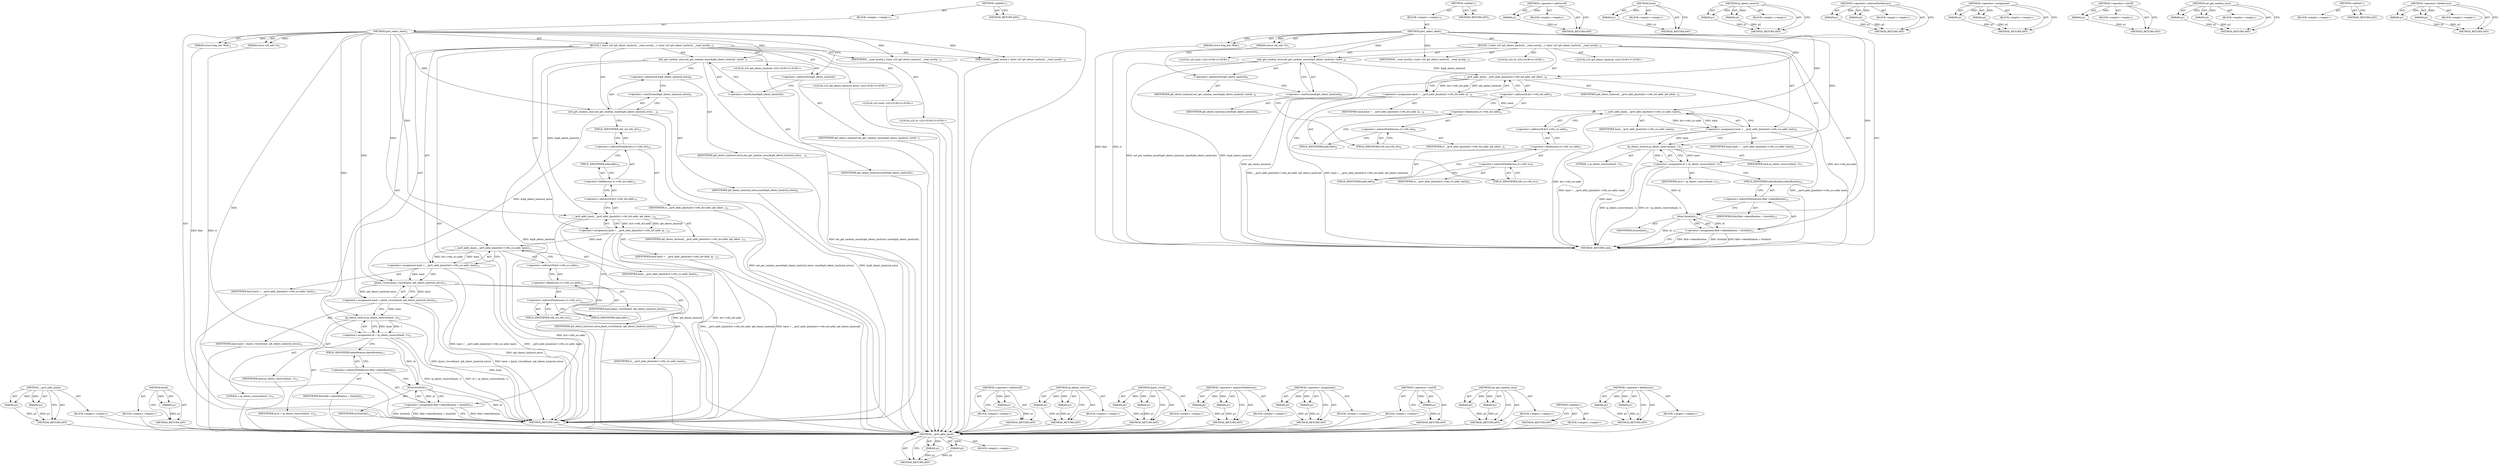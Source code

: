 digraph "&lt;operator&gt;.fieldAccess" {
vulnerable_93 [label=<(METHOD,__ipv6_addr_jhash)>];
vulnerable_94 [label=<(PARAM,p1)>];
vulnerable_95 [label=<(PARAM,p2)>];
vulnerable_96 [label=<(BLOCK,&lt;empty&gt;,&lt;empty&gt;)>];
vulnerable_97 [label=<(METHOD_RETURN,ANY)>];
vulnerable_6 [label=<(METHOD,&lt;global&gt;)<SUB>1</SUB>>];
vulnerable_7 [label=<(BLOCK,&lt;empty&gt;,&lt;empty&gt;)<SUB>1</SUB>>];
vulnerable_8 [label=<(METHOD,ipv6_select_ident)<SUB>1</SUB>>];
vulnerable_9 [label=<(PARAM,struct frag_hdr *fhdr)<SUB>1</SUB>>];
vulnerable_10 [label=<(PARAM,struct rt6_info *rt)<SUB>1</SUB>>];
vulnerable_11 [label=<(BLOCK,{
 	static u32 ip6_idents_hashrnd __read_mostly...,{
 	static u32 ip6_idents_hashrnd __read_mostly...)<SUB>2</SUB>>];
vulnerable_12 [label="<(LOCAL,u32 ip6_idents_hashrnd: u32)<SUB>3</SUB>>"];
vulnerable_13 [label=<(IDENTIFIER,__read_mostly,{
 	static u32 ip6_idents_hashrnd __read_mostly...)<SUB>3</SUB>>];
vulnerable_14 [label="<(LOCAL,u32 hash: u32)<SUB>4</SUB>>"];
vulnerable_15 [label="<(LOCAL,u32 id: u32)<SUB>4</SUB>>"];
vulnerable_16 [label=<(net_get_random_once,net_get_random_once(&amp;ip6_idents_hashrnd, sizeof...)<SUB>6</SUB>>];
vulnerable_17 [label=<(&lt;operator&gt;.addressOf,&amp;ip6_idents_hashrnd)<SUB>6</SUB>>];
vulnerable_18 [label=<(IDENTIFIER,ip6_idents_hashrnd,net_get_random_once(&amp;ip6_idents_hashrnd, sizeof...)<SUB>6</SUB>>];
vulnerable_19 [label=<(&lt;operator&gt;.sizeOf,sizeof(ip6_idents_hashrnd))<SUB>6</SUB>>];
vulnerable_20 [label=<(IDENTIFIER,ip6_idents_hashrnd,sizeof(ip6_idents_hashrnd))<SUB>6</SUB>>];
vulnerable_21 [label=<(&lt;operator&gt;.assignment,hash = __ipv6_addr_jhash(&amp;rt-&gt;rt6i_dst.addr, ip...)<SUB>8</SUB>>];
vulnerable_22 [label=<(IDENTIFIER,hash,hash = __ipv6_addr_jhash(&amp;rt-&gt;rt6i_dst.addr, ip...)<SUB>8</SUB>>];
vulnerable_23 [label=<(__ipv6_addr_jhash,__ipv6_addr_jhash(&amp;rt-&gt;rt6i_dst.addr, ip6_ident...)<SUB>8</SUB>>];
vulnerable_24 [label=<(&lt;operator&gt;.addressOf,&amp;rt-&gt;rt6i_dst.addr)<SUB>8</SUB>>];
vulnerable_25 [label=<(&lt;operator&gt;.fieldAccess,rt-&gt;rt6i_dst.addr)<SUB>8</SUB>>];
vulnerable_26 [label=<(&lt;operator&gt;.indirectFieldAccess,rt-&gt;rt6i_dst)<SUB>8</SUB>>];
vulnerable_27 [label=<(IDENTIFIER,rt,__ipv6_addr_jhash(&amp;rt-&gt;rt6i_dst.addr, ip6_ident...)<SUB>8</SUB>>];
vulnerable_28 [label=<(FIELD_IDENTIFIER,rt6i_dst,rt6i_dst)<SUB>8</SUB>>];
vulnerable_29 [label=<(FIELD_IDENTIFIER,addr,addr)<SUB>8</SUB>>];
vulnerable_30 [label=<(IDENTIFIER,ip6_idents_hashrnd,__ipv6_addr_jhash(&amp;rt-&gt;rt6i_dst.addr, ip6_ident...)<SUB>8</SUB>>];
vulnerable_31 [label=<(&lt;operator&gt;.assignment,hash = __ipv6_addr_jhash(&amp;rt-&gt;rt6i_src.addr, hash))<SUB>9</SUB>>];
vulnerable_32 [label=<(IDENTIFIER,hash,hash = __ipv6_addr_jhash(&amp;rt-&gt;rt6i_src.addr, hash))<SUB>9</SUB>>];
vulnerable_33 [label=<(__ipv6_addr_jhash,__ipv6_addr_jhash(&amp;rt-&gt;rt6i_src.addr, hash))<SUB>9</SUB>>];
vulnerable_34 [label=<(&lt;operator&gt;.addressOf,&amp;rt-&gt;rt6i_src.addr)<SUB>9</SUB>>];
vulnerable_35 [label=<(&lt;operator&gt;.fieldAccess,rt-&gt;rt6i_src.addr)<SUB>9</SUB>>];
vulnerable_36 [label=<(&lt;operator&gt;.indirectFieldAccess,rt-&gt;rt6i_src)<SUB>9</SUB>>];
vulnerable_37 [label=<(IDENTIFIER,rt,__ipv6_addr_jhash(&amp;rt-&gt;rt6i_src.addr, hash))<SUB>9</SUB>>];
vulnerable_38 [label=<(FIELD_IDENTIFIER,rt6i_src,rt6i_src)<SUB>9</SUB>>];
vulnerable_39 [label=<(FIELD_IDENTIFIER,addr,addr)<SUB>9</SUB>>];
vulnerable_40 [label=<(IDENTIFIER,hash,__ipv6_addr_jhash(&amp;rt-&gt;rt6i_src.addr, hash))<SUB>9</SUB>>];
vulnerable_41 [label=<(&lt;operator&gt;.assignment,id = ip_idents_reserve(hash, 1))<SUB>11</SUB>>];
vulnerable_42 [label=<(IDENTIFIER,id,id = ip_idents_reserve(hash, 1))<SUB>11</SUB>>];
vulnerable_43 [label=<(ip_idents_reserve,ip_idents_reserve(hash, 1))<SUB>11</SUB>>];
vulnerable_44 [label=<(IDENTIFIER,hash,ip_idents_reserve(hash, 1))<SUB>11</SUB>>];
vulnerable_45 [label=<(LITERAL,1,ip_idents_reserve(hash, 1))<SUB>11</SUB>>];
vulnerable_46 [label=<(&lt;operator&gt;.assignment,fhdr-&gt;identification = htonl(id))<SUB>12</SUB>>];
vulnerable_47 [label=<(&lt;operator&gt;.indirectFieldAccess,fhdr-&gt;identification)<SUB>12</SUB>>];
vulnerable_48 [label=<(IDENTIFIER,fhdr,fhdr-&gt;identification = htonl(id))<SUB>12</SUB>>];
vulnerable_49 [label=<(FIELD_IDENTIFIER,identification,identification)<SUB>12</SUB>>];
vulnerable_50 [label=<(htonl,htonl(id))<SUB>12</SUB>>];
vulnerable_51 [label=<(IDENTIFIER,id,htonl(id))<SUB>12</SUB>>];
vulnerable_52 [label=<(METHOD_RETURN,void)<SUB>1</SUB>>];
vulnerable_54 [label=<(METHOD_RETURN,ANY)<SUB>1</SUB>>];
vulnerable_80 [label=<(METHOD,&lt;operator&gt;.addressOf)>];
vulnerable_81 [label=<(PARAM,p1)>];
vulnerable_82 [label=<(BLOCK,&lt;empty&gt;,&lt;empty&gt;)>];
vulnerable_83 [label=<(METHOD_RETURN,ANY)>];
vulnerable_113 [label=<(METHOD,htonl)>];
vulnerable_114 [label=<(PARAM,p1)>];
vulnerable_115 [label=<(BLOCK,&lt;empty&gt;,&lt;empty&gt;)>];
vulnerable_116 [label=<(METHOD_RETURN,ANY)>];
vulnerable_108 [label=<(METHOD,ip_idents_reserve)>];
vulnerable_109 [label=<(PARAM,p1)>];
vulnerable_110 [label=<(PARAM,p2)>];
vulnerable_111 [label=<(BLOCK,&lt;empty&gt;,&lt;empty&gt;)>];
vulnerable_112 [label=<(METHOD_RETURN,ANY)>];
vulnerable_103 [label=<(METHOD,&lt;operator&gt;.indirectFieldAccess)>];
vulnerable_104 [label=<(PARAM,p1)>];
vulnerable_105 [label=<(PARAM,p2)>];
vulnerable_106 [label=<(BLOCK,&lt;empty&gt;,&lt;empty&gt;)>];
vulnerable_107 [label=<(METHOD_RETURN,ANY)>];
vulnerable_88 [label=<(METHOD,&lt;operator&gt;.assignment)>];
vulnerable_89 [label=<(PARAM,p1)>];
vulnerable_90 [label=<(PARAM,p2)>];
vulnerable_91 [label=<(BLOCK,&lt;empty&gt;,&lt;empty&gt;)>];
vulnerable_92 [label=<(METHOD_RETURN,ANY)>];
vulnerable_84 [label=<(METHOD,&lt;operator&gt;.sizeOf)>];
vulnerable_85 [label=<(PARAM,p1)>];
vulnerable_86 [label=<(BLOCK,&lt;empty&gt;,&lt;empty&gt;)>];
vulnerable_87 [label=<(METHOD_RETURN,ANY)>];
vulnerable_75 [label=<(METHOD,net_get_random_once)>];
vulnerable_76 [label=<(PARAM,p1)>];
vulnerable_77 [label=<(PARAM,p2)>];
vulnerable_78 [label=<(BLOCK,&lt;empty&gt;,&lt;empty&gt;)>];
vulnerable_79 [label=<(METHOD_RETURN,ANY)>];
vulnerable_69 [label=<(METHOD,&lt;global&gt;)<SUB>1</SUB>>];
vulnerable_70 [label=<(BLOCK,&lt;empty&gt;,&lt;empty&gt;)>];
vulnerable_71 [label=<(METHOD_RETURN,ANY)>];
vulnerable_98 [label=<(METHOD,&lt;operator&gt;.fieldAccess)>];
vulnerable_99 [label=<(PARAM,p1)>];
vulnerable_100 [label=<(PARAM,p2)>];
vulnerable_101 [label=<(BLOCK,&lt;empty&gt;,&lt;empty&gt;)>];
vulnerable_102 [label=<(METHOD_RETURN,ANY)>];
fixed_105 [label=<(METHOD,__ipv6_addr_jhash)>];
fixed_106 [label=<(PARAM,p1)>];
fixed_107 [label=<(PARAM,p2)>];
fixed_108 [label=<(BLOCK,&lt;empty&gt;,&lt;empty&gt;)>];
fixed_109 [label=<(METHOD_RETURN,ANY)>];
fixed_130 [label=<(METHOD,htonl)>];
fixed_131 [label=<(PARAM,p1)>];
fixed_132 [label=<(BLOCK,&lt;empty&gt;,&lt;empty&gt;)>];
fixed_133 [label=<(METHOD_RETURN,ANY)>];
fixed_6 [label=<(METHOD,&lt;global&gt;)<SUB>1</SUB>>];
fixed_7 [label=<(BLOCK,&lt;empty&gt;,&lt;empty&gt;)<SUB>1</SUB>>];
fixed_8 [label=<(METHOD,ipv6_select_ident)<SUB>1</SUB>>];
fixed_9 [label=<(PARAM,struct frag_hdr *fhdr)<SUB>1</SUB>>];
fixed_10 [label=<(PARAM,struct rt6_info *rt)<SUB>1</SUB>>];
fixed_11 [label=<(BLOCK,{
 	static u32 ip6_idents_hashrnd __read_mostly...,{
 	static u32 ip6_idents_hashrnd __read_mostly...)<SUB>2</SUB>>];
fixed_12 [label="<(LOCAL,u32 ip6_idents_hashrnd: u32)<SUB>3</SUB>>"];
fixed_13 [label=<(IDENTIFIER,__read_mostly,{
 	static u32 ip6_idents_hashrnd __read_mostly...)<SUB>3</SUB>>];
fixed_14 [label="<(LOCAL,u32 ip6_idents_hashrnd_extra: u32)<SUB>4</SUB>>"];
fixed_15 [label=<(IDENTIFIER,__read_mostly,{
 	static u32 ip6_idents_hashrnd __read_mostly...)<SUB>4</SUB>>];
fixed_16 [label="<(LOCAL,u32 hash: u32)<SUB>5</SUB>>"];
fixed_17 [label="<(LOCAL,u32 id: u32)<SUB>5</SUB>>"];
fixed_18 [label=<(net_get_random_once,net_get_random_once(&amp;ip6_idents_hashrnd, sizeof...)<SUB>7</SUB>>];
fixed_19 [label=<(&lt;operator&gt;.addressOf,&amp;ip6_idents_hashrnd)<SUB>7</SUB>>];
fixed_20 [label=<(IDENTIFIER,ip6_idents_hashrnd,net_get_random_once(&amp;ip6_idents_hashrnd, sizeof...)<SUB>7</SUB>>];
fixed_21 [label=<(&lt;operator&gt;.sizeOf,sizeof(ip6_idents_hashrnd))<SUB>7</SUB>>];
fixed_22 [label=<(IDENTIFIER,ip6_idents_hashrnd,sizeof(ip6_idents_hashrnd))<SUB>7</SUB>>];
fixed_23 [label=<(net_get_random_once,net_get_random_once(&amp;ip6_idents_hashrnd_extra, ...)<SUB>8</SUB>>];
fixed_24 [label=<(&lt;operator&gt;.addressOf,&amp;ip6_idents_hashrnd_extra)<SUB>8</SUB>>];
fixed_25 [label=<(IDENTIFIER,ip6_idents_hashrnd_extra,net_get_random_once(&amp;ip6_idents_hashrnd_extra, ...)<SUB>8</SUB>>];
fixed_26 [label=<(&lt;operator&gt;.sizeOf,sizeof(ip6_idents_hashrnd_extra))<SUB>8</SUB>>];
fixed_27 [label=<(IDENTIFIER,ip6_idents_hashrnd_extra,sizeof(ip6_idents_hashrnd_extra))<SUB>8</SUB>>];
fixed_28 [label=<(&lt;operator&gt;.assignment,hash = __ipv6_addr_jhash(&amp;rt-&gt;rt6i_dst.addr, ip...)<SUB>10</SUB>>];
fixed_29 [label=<(IDENTIFIER,hash,hash = __ipv6_addr_jhash(&amp;rt-&gt;rt6i_dst.addr, ip...)<SUB>10</SUB>>];
fixed_30 [label=<(__ipv6_addr_jhash,__ipv6_addr_jhash(&amp;rt-&gt;rt6i_dst.addr, ip6_ident...)<SUB>10</SUB>>];
fixed_31 [label=<(&lt;operator&gt;.addressOf,&amp;rt-&gt;rt6i_dst.addr)<SUB>10</SUB>>];
fixed_32 [label=<(&lt;operator&gt;.fieldAccess,rt-&gt;rt6i_dst.addr)<SUB>10</SUB>>];
fixed_33 [label=<(&lt;operator&gt;.indirectFieldAccess,rt-&gt;rt6i_dst)<SUB>10</SUB>>];
fixed_34 [label=<(IDENTIFIER,rt,__ipv6_addr_jhash(&amp;rt-&gt;rt6i_dst.addr, ip6_ident...)<SUB>10</SUB>>];
fixed_35 [label=<(FIELD_IDENTIFIER,rt6i_dst,rt6i_dst)<SUB>10</SUB>>];
fixed_36 [label=<(FIELD_IDENTIFIER,addr,addr)<SUB>10</SUB>>];
fixed_37 [label=<(IDENTIFIER,ip6_idents_hashrnd,__ipv6_addr_jhash(&amp;rt-&gt;rt6i_dst.addr, ip6_ident...)<SUB>10</SUB>>];
fixed_38 [label=<(&lt;operator&gt;.assignment,hash = __ipv6_addr_jhash(&amp;rt-&gt;rt6i_src.addr, hash))<SUB>11</SUB>>];
fixed_39 [label=<(IDENTIFIER,hash,hash = __ipv6_addr_jhash(&amp;rt-&gt;rt6i_src.addr, hash))<SUB>11</SUB>>];
fixed_40 [label=<(__ipv6_addr_jhash,__ipv6_addr_jhash(&amp;rt-&gt;rt6i_src.addr, hash))<SUB>11</SUB>>];
fixed_41 [label=<(&lt;operator&gt;.addressOf,&amp;rt-&gt;rt6i_src.addr)<SUB>11</SUB>>];
fixed_42 [label=<(&lt;operator&gt;.fieldAccess,rt-&gt;rt6i_src.addr)<SUB>11</SUB>>];
fixed_43 [label=<(&lt;operator&gt;.indirectFieldAccess,rt-&gt;rt6i_src)<SUB>11</SUB>>];
fixed_44 [label=<(IDENTIFIER,rt,__ipv6_addr_jhash(&amp;rt-&gt;rt6i_src.addr, hash))<SUB>11</SUB>>];
fixed_45 [label=<(FIELD_IDENTIFIER,rt6i_src,rt6i_src)<SUB>11</SUB>>];
fixed_46 [label=<(FIELD_IDENTIFIER,addr,addr)<SUB>11</SUB>>];
fixed_47 [label=<(IDENTIFIER,hash,__ipv6_addr_jhash(&amp;rt-&gt;rt6i_src.addr, hash))<SUB>11</SUB>>];
fixed_48 [label=<(&lt;operator&gt;.assignment,hash = jhash_1word(hash, ip6_idents_hashrnd_extra))<SUB>12</SUB>>];
fixed_49 [label=<(IDENTIFIER,hash,hash = jhash_1word(hash, ip6_idents_hashrnd_extra))<SUB>12</SUB>>];
fixed_50 [label=<(jhash_1word,jhash_1word(hash, ip6_idents_hashrnd_extra))<SUB>12</SUB>>];
fixed_51 [label=<(IDENTIFIER,hash,jhash_1word(hash, ip6_idents_hashrnd_extra))<SUB>12</SUB>>];
fixed_52 [label=<(IDENTIFIER,ip6_idents_hashrnd_extra,jhash_1word(hash, ip6_idents_hashrnd_extra))<SUB>12</SUB>>];
fixed_53 [label=<(&lt;operator&gt;.assignment,id = ip_idents_reserve(hash, 1))<SUB>14</SUB>>];
fixed_54 [label=<(IDENTIFIER,id,id = ip_idents_reserve(hash, 1))<SUB>14</SUB>>];
fixed_55 [label=<(ip_idents_reserve,ip_idents_reserve(hash, 1))<SUB>14</SUB>>];
fixed_56 [label=<(IDENTIFIER,hash,ip_idents_reserve(hash, 1))<SUB>14</SUB>>];
fixed_57 [label=<(LITERAL,1,ip_idents_reserve(hash, 1))<SUB>14</SUB>>];
fixed_58 [label=<(&lt;operator&gt;.assignment,fhdr-&gt;identification = htonl(id))<SUB>15</SUB>>];
fixed_59 [label=<(&lt;operator&gt;.indirectFieldAccess,fhdr-&gt;identification)<SUB>15</SUB>>];
fixed_60 [label=<(IDENTIFIER,fhdr,fhdr-&gt;identification = htonl(id))<SUB>15</SUB>>];
fixed_61 [label=<(FIELD_IDENTIFIER,identification,identification)<SUB>15</SUB>>];
fixed_62 [label=<(htonl,htonl(id))<SUB>15</SUB>>];
fixed_63 [label=<(IDENTIFIER,id,htonl(id))<SUB>15</SUB>>];
fixed_64 [label=<(METHOD_RETURN,void)<SUB>1</SUB>>];
fixed_66 [label=<(METHOD_RETURN,ANY)<SUB>1</SUB>>];
fixed_92 [label=<(METHOD,&lt;operator&gt;.addressOf)>];
fixed_93 [label=<(PARAM,p1)>];
fixed_94 [label=<(BLOCK,&lt;empty&gt;,&lt;empty&gt;)>];
fixed_95 [label=<(METHOD_RETURN,ANY)>];
fixed_125 [label=<(METHOD,ip_idents_reserve)>];
fixed_126 [label=<(PARAM,p1)>];
fixed_127 [label=<(PARAM,p2)>];
fixed_128 [label=<(BLOCK,&lt;empty&gt;,&lt;empty&gt;)>];
fixed_129 [label=<(METHOD_RETURN,ANY)>];
fixed_120 [label=<(METHOD,jhash_1word)>];
fixed_121 [label=<(PARAM,p1)>];
fixed_122 [label=<(PARAM,p2)>];
fixed_123 [label=<(BLOCK,&lt;empty&gt;,&lt;empty&gt;)>];
fixed_124 [label=<(METHOD_RETURN,ANY)>];
fixed_115 [label=<(METHOD,&lt;operator&gt;.indirectFieldAccess)>];
fixed_116 [label=<(PARAM,p1)>];
fixed_117 [label=<(PARAM,p2)>];
fixed_118 [label=<(BLOCK,&lt;empty&gt;,&lt;empty&gt;)>];
fixed_119 [label=<(METHOD_RETURN,ANY)>];
fixed_100 [label=<(METHOD,&lt;operator&gt;.assignment)>];
fixed_101 [label=<(PARAM,p1)>];
fixed_102 [label=<(PARAM,p2)>];
fixed_103 [label=<(BLOCK,&lt;empty&gt;,&lt;empty&gt;)>];
fixed_104 [label=<(METHOD_RETURN,ANY)>];
fixed_96 [label=<(METHOD,&lt;operator&gt;.sizeOf)>];
fixed_97 [label=<(PARAM,p1)>];
fixed_98 [label=<(BLOCK,&lt;empty&gt;,&lt;empty&gt;)>];
fixed_99 [label=<(METHOD_RETURN,ANY)>];
fixed_87 [label=<(METHOD,net_get_random_once)>];
fixed_88 [label=<(PARAM,p1)>];
fixed_89 [label=<(PARAM,p2)>];
fixed_90 [label=<(BLOCK,&lt;empty&gt;,&lt;empty&gt;)>];
fixed_91 [label=<(METHOD_RETURN,ANY)>];
fixed_81 [label=<(METHOD,&lt;global&gt;)<SUB>1</SUB>>];
fixed_82 [label=<(BLOCK,&lt;empty&gt;,&lt;empty&gt;)>];
fixed_83 [label=<(METHOD_RETURN,ANY)>];
fixed_110 [label=<(METHOD,&lt;operator&gt;.fieldAccess)>];
fixed_111 [label=<(PARAM,p1)>];
fixed_112 [label=<(PARAM,p2)>];
fixed_113 [label=<(BLOCK,&lt;empty&gt;,&lt;empty&gt;)>];
fixed_114 [label=<(METHOD_RETURN,ANY)>];
vulnerable_93 -> vulnerable_94  [key=0, label="AST: "];
vulnerable_93 -> vulnerable_94  [key=1, label="DDG: "];
vulnerable_93 -> vulnerable_96  [key=0, label="AST: "];
vulnerable_93 -> vulnerable_95  [key=0, label="AST: "];
vulnerable_93 -> vulnerable_95  [key=1, label="DDG: "];
vulnerable_93 -> vulnerable_97  [key=0, label="AST: "];
vulnerable_93 -> vulnerable_97  [key=1, label="CFG: "];
vulnerable_94 -> vulnerable_97  [key=0, label="DDG: p1"];
vulnerable_95 -> vulnerable_97  [key=0, label="DDG: p2"];
vulnerable_6 -> vulnerable_7  [key=0, label="AST: "];
vulnerable_6 -> vulnerable_54  [key=0, label="AST: "];
vulnerable_6 -> vulnerable_54  [key=1, label="CFG: "];
vulnerable_7 -> vulnerable_8  [key=0, label="AST: "];
vulnerable_8 -> vulnerable_9  [key=0, label="AST: "];
vulnerable_8 -> vulnerable_9  [key=1, label="DDG: "];
vulnerable_8 -> vulnerable_10  [key=0, label="AST: "];
vulnerable_8 -> vulnerable_10  [key=1, label="DDG: "];
vulnerable_8 -> vulnerable_11  [key=0, label="AST: "];
vulnerable_8 -> vulnerable_52  [key=0, label="AST: "];
vulnerable_8 -> vulnerable_17  [key=0, label="CFG: "];
vulnerable_8 -> vulnerable_13  [key=0, label="DDG: "];
vulnerable_8 -> vulnerable_16  [key=0, label="DDG: "];
vulnerable_8 -> vulnerable_23  [key=0, label="DDG: "];
vulnerable_8 -> vulnerable_33  [key=0, label="DDG: "];
vulnerable_8 -> vulnerable_43  [key=0, label="DDG: "];
vulnerable_8 -> vulnerable_50  [key=0, label="DDG: "];
vulnerable_9 -> vulnerable_52  [key=0, label="DDG: fhdr"];
vulnerable_10 -> vulnerable_52  [key=0, label="DDG: rt"];
vulnerable_11 -> vulnerable_12  [key=0, label="AST: "];
vulnerable_11 -> vulnerable_13  [key=0, label="AST: "];
vulnerable_11 -> vulnerable_14  [key=0, label="AST: "];
vulnerable_11 -> vulnerable_15  [key=0, label="AST: "];
vulnerable_11 -> vulnerable_16  [key=0, label="AST: "];
vulnerable_11 -> vulnerable_21  [key=0, label="AST: "];
vulnerable_11 -> vulnerable_31  [key=0, label="AST: "];
vulnerable_11 -> vulnerable_41  [key=0, label="AST: "];
vulnerable_11 -> vulnerable_46  [key=0, label="AST: "];
vulnerable_16 -> vulnerable_17  [key=0, label="AST: "];
vulnerable_16 -> vulnerable_19  [key=0, label="AST: "];
vulnerable_16 -> vulnerable_28  [key=0, label="CFG: "];
vulnerable_16 -> vulnerable_52  [key=0, label="DDG: &amp;ip6_idents_hashrnd"];
vulnerable_16 -> vulnerable_52  [key=1, label="DDG: net_get_random_once(&amp;ip6_idents_hashrnd, sizeof(ip6_idents_hashrnd))"];
vulnerable_16 -> vulnerable_23  [key=0, label="DDG: &amp;ip6_idents_hashrnd"];
vulnerable_17 -> vulnerable_18  [key=0, label="AST: "];
vulnerable_17 -> vulnerable_19  [key=0, label="CFG: "];
vulnerable_19 -> vulnerable_20  [key=0, label="AST: "];
vulnerable_19 -> vulnerable_16  [key=0, label="CFG: "];
vulnerable_21 -> vulnerable_22  [key=0, label="AST: "];
vulnerable_21 -> vulnerable_23  [key=0, label="AST: "];
vulnerable_21 -> vulnerable_38  [key=0, label="CFG: "];
vulnerable_21 -> vulnerable_52  [key=0, label="DDG: __ipv6_addr_jhash(&amp;rt-&gt;rt6i_dst.addr, ip6_idents_hashrnd)"];
vulnerable_21 -> vulnerable_52  [key=1, label="DDG: hash = __ipv6_addr_jhash(&amp;rt-&gt;rt6i_dst.addr, ip6_idents_hashrnd)"];
vulnerable_21 -> vulnerable_33  [key=0, label="DDG: hash"];
vulnerable_23 -> vulnerable_24  [key=0, label="AST: "];
vulnerable_23 -> vulnerable_30  [key=0, label="AST: "];
vulnerable_23 -> vulnerable_21  [key=0, label="CFG: "];
vulnerable_23 -> vulnerable_21  [key=1, label="DDG: &amp;rt-&gt;rt6i_dst.addr"];
vulnerable_23 -> vulnerable_21  [key=2, label="DDG: ip6_idents_hashrnd"];
vulnerable_23 -> vulnerable_52  [key=0, label="DDG: &amp;rt-&gt;rt6i_dst.addr"];
vulnerable_23 -> vulnerable_52  [key=1, label="DDG: ip6_idents_hashrnd"];
vulnerable_24 -> vulnerable_25  [key=0, label="AST: "];
vulnerable_24 -> vulnerable_23  [key=0, label="CFG: "];
vulnerable_25 -> vulnerable_26  [key=0, label="AST: "];
vulnerable_25 -> vulnerable_29  [key=0, label="AST: "];
vulnerable_25 -> vulnerable_24  [key=0, label="CFG: "];
vulnerable_26 -> vulnerable_27  [key=0, label="AST: "];
vulnerable_26 -> vulnerable_28  [key=0, label="AST: "];
vulnerable_26 -> vulnerable_29  [key=0, label="CFG: "];
vulnerable_28 -> vulnerable_26  [key=0, label="CFG: "];
vulnerable_29 -> vulnerable_25  [key=0, label="CFG: "];
vulnerable_31 -> vulnerable_32  [key=0, label="AST: "];
vulnerable_31 -> vulnerable_33  [key=0, label="AST: "];
vulnerable_31 -> vulnerable_43  [key=0, label="CFG: "];
vulnerable_31 -> vulnerable_43  [key=1, label="DDG: hash"];
vulnerable_31 -> vulnerable_52  [key=0, label="DDG: __ipv6_addr_jhash(&amp;rt-&gt;rt6i_src.addr, hash)"];
vulnerable_31 -> vulnerable_52  [key=1, label="DDG: hash = __ipv6_addr_jhash(&amp;rt-&gt;rt6i_src.addr, hash)"];
vulnerable_33 -> vulnerable_34  [key=0, label="AST: "];
vulnerable_33 -> vulnerable_40  [key=0, label="AST: "];
vulnerable_33 -> vulnerable_31  [key=0, label="CFG: "];
vulnerable_33 -> vulnerable_31  [key=1, label="DDG: &amp;rt-&gt;rt6i_src.addr"];
vulnerable_33 -> vulnerable_31  [key=2, label="DDG: hash"];
vulnerable_33 -> vulnerable_52  [key=0, label="DDG: &amp;rt-&gt;rt6i_src.addr"];
vulnerable_34 -> vulnerable_35  [key=0, label="AST: "];
vulnerable_34 -> vulnerable_33  [key=0, label="CFG: "];
vulnerable_35 -> vulnerable_36  [key=0, label="AST: "];
vulnerable_35 -> vulnerable_39  [key=0, label="AST: "];
vulnerable_35 -> vulnerable_34  [key=0, label="CFG: "];
vulnerable_36 -> vulnerable_37  [key=0, label="AST: "];
vulnerable_36 -> vulnerable_38  [key=0, label="AST: "];
vulnerable_36 -> vulnerable_39  [key=0, label="CFG: "];
vulnerable_38 -> vulnerable_36  [key=0, label="CFG: "];
vulnerable_39 -> vulnerable_35  [key=0, label="CFG: "];
vulnerable_41 -> vulnerable_42  [key=0, label="AST: "];
vulnerable_41 -> vulnerable_43  [key=0, label="AST: "];
vulnerable_41 -> vulnerable_49  [key=0, label="CFG: "];
vulnerable_41 -> vulnerable_52  [key=0, label="DDG: ip_idents_reserve(hash, 1)"];
vulnerable_41 -> vulnerable_52  [key=1, label="DDG: id = ip_idents_reserve(hash, 1)"];
vulnerable_41 -> vulnerable_50  [key=0, label="DDG: id"];
vulnerable_43 -> vulnerable_44  [key=0, label="AST: "];
vulnerable_43 -> vulnerable_45  [key=0, label="AST: "];
vulnerable_43 -> vulnerable_41  [key=0, label="CFG: "];
vulnerable_43 -> vulnerable_41  [key=1, label="DDG: hash"];
vulnerable_43 -> vulnerable_41  [key=2, label="DDG: 1"];
vulnerable_43 -> vulnerable_52  [key=0, label="DDG: hash"];
vulnerable_46 -> vulnerable_47  [key=0, label="AST: "];
vulnerable_46 -> vulnerable_50  [key=0, label="AST: "];
vulnerable_46 -> vulnerable_52  [key=0, label="CFG: "];
vulnerable_46 -> vulnerable_52  [key=1, label="DDG: fhdr-&gt;identification"];
vulnerable_46 -> vulnerable_52  [key=2, label="DDG: htonl(id)"];
vulnerable_46 -> vulnerable_52  [key=3, label="DDG: fhdr-&gt;identification = htonl(id)"];
vulnerable_47 -> vulnerable_48  [key=0, label="AST: "];
vulnerable_47 -> vulnerable_49  [key=0, label="AST: "];
vulnerable_47 -> vulnerable_50  [key=0, label="CFG: "];
vulnerable_49 -> vulnerable_47  [key=0, label="CFG: "];
vulnerable_50 -> vulnerable_51  [key=0, label="AST: "];
vulnerable_50 -> vulnerable_46  [key=0, label="CFG: "];
vulnerable_50 -> vulnerable_46  [key=1, label="DDG: id"];
vulnerable_50 -> vulnerable_52  [key=0, label="DDG: id"];
vulnerable_80 -> vulnerable_81  [key=0, label="AST: "];
vulnerable_80 -> vulnerable_81  [key=1, label="DDG: "];
vulnerable_80 -> vulnerable_82  [key=0, label="AST: "];
vulnerable_80 -> vulnerable_83  [key=0, label="AST: "];
vulnerable_80 -> vulnerable_83  [key=1, label="CFG: "];
vulnerable_81 -> vulnerable_83  [key=0, label="DDG: p1"];
vulnerable_113 -> vulnerable_114  [key=0, label="AST: "];
vulnerable_113 -> vulnerable_114  [key=1, label="DDG: "];
vulnerable_113 -> vulnerable_115  [key=0, label="AST: "];
vulnerable_113 -> vulnerable_116  [key=0, label="AST: "];
vulnerable_113 -> vulnerable_116  [key=1, label="CFG: "];
vulnerable_114 -> vulnerable_116  [key=0, label="DDG: p1"];
vulnerable_108 -> vulnerable_109  [key=0, label="AST: "];
vulnerable_108 -> vulnerable_109  [key=1, label="DDG: "];
vulnerable_108 -> vulnerable_111  [key=0, label="AST: "];
vulnerable_108 -> vulnerable_110  [key=0, label="AST: "];
vulnerable_108 -> vulnerable_110  [key=1, label="DDG: "];
vulnerable_108 -> vulnerable_112  [key=0, label="AST: "];
vulnerable_108 -> vulnerable_112  [key=1, label="CFG: "];
vulnerable_109 -> vulnerable_112  [key=0, label="DDG: p1"];
vulnerable_110 -> vulnerable_112  [key=0, label="DDG: p2"];
vulnerable_103 -> vulnerable_104  [key=0, label="AST: "];
vulnerable_103 -> vulnerable_104  [key=1, label="DDG: "];
vulnerable_103 -> vulnerable_106  [key=0, label="AST: "];
vulnerable_103 -> vulnerable_105  [key=0, label="AST: "];
vulnerable_103 -> vulnerable_105  [key=1, label="DDG: "];
vulnerable_103 -> vulnerable_107  [key=0, label="AST: "];
vulnerable_103 -> vulnerable_107  [key=1, label="CFG: "];
vulnerable_104 -> vulnerable_107  [key=0, label="DDG: p1"];
vulnerable_105 -> vulnerable_107  [key=0, label="DDG: p2"];
vulnerable_88 -> vulnerable_89  [key=0, label="AST: "];
vulnerable_88 -> vulnerable_89  [key=1, label="DDG: "];
vulnerable_88 -> vulnerable_91  [key=0, label="AST: "];
vulnerable_88 -> vulnerable_90  [key=0, label="AST: "];
vulnerable_88 -> vulnerable_90  [key=1, label="DDG: "];
vulnerable_88 -> vulnerable_92  [key=0, label="AST: "];
vulnerable_88 -> vulnerable_92  [key=1, label="CFG: "];
vulnerable_89 -> vulnerable_92  [key=0, label="DDG: p1"];
vulnerable_90 -> vulnerable_92  [key=0, label="DDG: p2"];
vulnerable_84 -> vulnerable_85  [key=0, label="AST: "];
vulnerable_84 -> vulnerable_85  [key=1, label="DDG: "];
vulnerable_84 -> vulnerable_86  [key=0, label="AST: "];
vulnerable_84 -> vulnerable_87  [key=0, label="AST: "];
vulnerable_84 -> vulnerable_87  [key=1, label="CFG: "];
vulnerable_85 -> vulnerable_87  [key=0, label="DDG: p1"];
vulnerable_75 -> vulnerable_76  [key=0, label="AST: "];
vulnerable_75 -> vulnerable_76  [key=1, label="DDG: "];
vulnerable_75 -> vulnerable_78  [key=0, label="AST: "];
vulnerable_75 -> vulnerable_77  [key=0, label="AST: "];
vulnerable_75 -> vulnerable_77  [key=1, label="DDG: "];
vulnerable_75 -> vulnerable_79  [key=0, label="AST: "];
vulnerable_75 -> vulnerable_79  [key=1, label="CFG: "];
vulnerable_76 -> vulnerable_79  [key=0, label="DDG: p1"];
vulnerable_77 -> vulnerable_79  [key=0, label="DDG: p2"];
vulnerable_69 -> vulnerable_70  [key=0, label="AST: "];
vulnerable_69 -> vulnerable_71  [key=0, label="AST: "];
vulnerable_69 -> vulnerable_71  [key=1, label="CFG: "];
vulnerable_98 -> vulnerable_99  [key=0, label="AST: "];
vulnerable_98 -> vulnerable_99  [key=1, label="DDG: "];
vulnerable_98 -> vulnerable_101  [key=0, label="AST: "];
vulnerable_98 -> vulnerable_100  [key=0, label="AST: "];
vulnerable_98 -> vulnerable_100  [key=1, label="DDG: "];
vulnerable_98 -> vulnerable_102  [key=0, label="AST: "];
vulnerable_98 -> vulnerable_102  [key=1, label="CFG: "];
vulnerable_99 -> vulnerable_102  [key=0, label="DDG: p1"];
vulnerable_100 -> vulnerable_102  [key=0, label="DDG: p2"];
fixed_105 -> fixed_106  [key=0, label="AST: "];
fixed_105 -> fixed_106  [key=1, label="DDG: "];
fixed_105 -> fixed_108  [key=0, label="AST: "];
fixed_105 -> fixed_107  [key=0, label="AST: "];
fixed_105 -> fixed_107  [key=1, label="DDG: "];
fixed_105 -> fixed_109  [key=0, label="AST: "];
fixed_105 -> fixed_109  [key=1, label="CFG: "];
fixed_106 -> fixed_109  [key=0, label="DDG: p1"];
fixed_107 -> fixed_109  [key=0, label="DDG: p2"];
fixed_108 -> vulnerable_93  [key=0];
fixed_109 -> vulnerable_93  [key=0];
fixed_130 -> fixed_131  [key=0, label="AST: "];
fixed_130 -> fixed_131  [key=1, label="DDG: "];
fixed_130 -> fixed_132  [key=0, label="AST: "];
fixed_130 -> fixed_133  [key=0, label="AST: "];
fixed_130 -> fixed_133  [key=1, label="CFG: "];
fixed_131 -> fixed_133  [key=0, label="DDG: p1"];
fixed_132 -> vulnerable_93  [key=0];
fixed_133 -> vulnerable_93  [key=0];
fixed_6 -> fixed_7  [key=0, label="AST: "];
fixed_6 -> fixed_66  [key=0, label="AST: "];
fixed_6 -> fixed_66  [key=1, label="CFG: "];
fixed_7 -> fixed_8  [key=0, label="AST: "];
fixed_8 -> fixed_9  [key=0, label="AST: "];
fixed_8 -> fixed_9  [key=1, label="DDG: "];
fixed_8 -> fixed_10  [key=0, label="AST: "];
fixed_8 -> fixed_10  [key=1, label="DDG: "];
fixed_8 -> fixed_11  [key=0, label="AST: "];
fixed_8 -> fixed_64  [key=0, label="AST: "];
fixed_8 -> fixed_19  [key=0, label="CFG: "];
fixed_8 -> fixed_13  [key=0, label="DDG: "];
fixed_8 -> fixed_15  [key=0, label="DDG: "];
fixed_8 -> fixed_18  [key=0, label="DDG: "];
fixed_8 -> fixed_23  [key=0, label="DDG: "];
fixed_8 -> fixed_30  [key=0, label="DDG: "];
fixed_8 -> fixed_40  [key=0, label="DDG: "];
fixed_8 -> fixed_50  [key=0, label="DDG: "];
fixed_8 -> fixed_55  [key=0, label="DDG: "];
fixed_8 -> fixed_62  [key=0, label="DDG: "];
fixed_9 -> fixed_64  [key=0, label="DDG: fhdr"];
fixed_10 -> fixed_64  [key=0, label="DDG: rt"];
fixed_11 -> fixed_12  [key=0, label="AST: "];
fixed_11 -> fixed_13  [key=0, label="AST: "];
fixed_11 -> fixed_14  [key=0, label="AST: "];
fixed_11 -> fixed_15  [key=0, label="AST: "];
fixed_11 -> fixed_16  [key=0, label="AST: "];
fixed_11 -> fixed_17  [key=0, label="AST: "];
fixed_11 -> fixed_18  [key=0, label="AST: "];
fixed_11 -> fixed_23  [key=0, label="AST: "];
fixed_11 -> fixed_28  [key=0, label="AST: "];
fixed_11 -> fixed_38  [key=0, label="AST: "];
fixed_11 -> fixed_48  [key=0, label="AST: "];
fixed_11 -> fixed_53  [key=0, label="AST: "];
fixed_11 -> fixed_58  [key=0, label="AST: "];
fixed_12 -> vulnerable_93  [key=0];
fixed_13 -> vulnerable_93  [key=0];
fixed_14 -> vulnerable_93  [key=0];
fixed_15 -> vulnerable_93  [key=0];
fixed_16 -> vulnerable_93  [key=0];
fixed_17 -> vulnerable_93  [key=0];
fixed_18 -> fixed_19  [key=0, label="AST: "];
fixed_18 -> fixed_21  [key=0, label="AST: "];
fixed_18 -> fixed_24  [key=0, label="CFG: "];
fixed_18 -> fixed_64  [key=0, label="DDG: &amp;ip6_idents_hashrnd"];
fixed_18 -> fixed_64  [key=1, label="DDG: net_get_random_once(&amp;ip6_idents_hashrnd, sizeof(ip6_idents_hashrnd))"];
fixed_18 -> fixed_30  [key=0, label="DDG: &amp;ip6_idents_hashrnd"];
fixed_19 -> fixed_20  [key=0, label="AST: "];
fixed_19 -> fixed_21  [key=0, label="CFG: "];
fixed_20 -> vulnerable_93  [key=0];
fixed_21 -> fixed_22  [key=0, label="AST: "];
fixed_21 -> fixed_18  [key=0, label="CFG: "];
fixed_22 -> vulnerable_93  [key=0];
fixed_23 -> fixed_24  [key=0, label="AST: "];
fixed_23 -> fixed_26  [key=0, label="AST: "];
fixed_23 -> fixed_35  [key=0, label="CFG: "];
fixed_23 -> fixed_64  [key=0, label="DDG: &amp;ip6_idents_hashrnd_extra"];
fixed_23 -> fixed_64  [key=1, label="DDG: net_get_random_once(&amp;ip6_idents_hashrnd_extra, sizeof(ip6_idents_hashrnd_extra))"];
fixed_23 -> fixed_50  [key=0, label="DDG: &amp;ip6_idents_hashrnd_extra"];
fixed_24 -> fixed_25  [key=0, label="AST: "];
fixed_24 -> fixed_26  [key=0, label="CFG: "];
fixed_25 -> vulnerable_93  [key=0];
fixed_26 -> fixed_27  [key=0, label="AST: "];
fixed_26 -> fixed_23  [key=0, label="CFG: "];
fixed_27 -> vulnerable_93  [key=0];
fixed_28 -> fixed_29  [key=0, label="AST: "];
fixed_28 -> fixed_30  [key=0, label="AST: "];
fixed_28 -> fixed_45  [key=0, label="CFG: "];
fixed_28 -> fixed_64  [key=0, label="DDG: __ipv6_addr_jhash(&amp;rt-&gt;rt6i_dst.addr, ip6_idents_hashrnd)"];
fixed_28 -> fixed_64  [key=1, label="DDG: hash = __ipv6_addr_jhash(&amp;rt-&gt;rt6i_dst.addr, ip6_idents_hashrnd)"];
fixed_28 -> fixed_40  [key=0, label="DDG: hash"];
fixed_29 -> vulnerable_93  [key=0];
fixed_30 -> fixed_31  [key=0, label="AST: "];
fixed_30 -> fixed_37  [key=0, label="AST: "];
fixed_30 -> fixed_28  [key=0, label="CFG: "];
fixed_30 -> fixed_28  [key=1, label="DDG: &amp;rt-&gt;rt6i_dst.addr"];
fixed_30 -> fixed_28  [key=2, label="DDG: ip6_idents_hashrnd"];
fixed_30 -> fixed_64  [key=0, label="DDG: &amp;rt-&gt;rt6i_dst.addr"];
fixed_30 -> fixed_64  [key=1, label="DDG: ip6_idents_hashrnd"];
fixed_31 -> fixed_32  [key=0, label="AST: "];
fixed_31 -> fixed_30  [key=0, label="CFG: "];
fixed_32 -> fixed_33  [key=0, label="AST: "];
fixed_32 -> fixed_36  [key=0, label="AST: "];
fixed_32 -> fixed_31  [key=0, label="CFG: "];
fixed_33 -> fixed_34  [key=0, label="AST: "];
fixed_33 -> fixed_35  [key=0, label="AST: "];
fixed_33 -> fixed_36  [key=0, label="CFG: "];
fixed_34 -> vulnerable_93  [key=0];
fixed_35 -> fixed_33  [key=0, label="CFG: "];
fixed_36 -> fixed_32  [key=0, label="CFG: "];
fixed_37 -> vulnerable_93  [key=0];
fixed_38 -> fixed_39  [key=0, label="AST: "];
fixed_38 -> fixed_40  [key=0, label="AST: "];
fixed_38 -> fixed_50  [key=0, label="CFG: "];
fixed_38 -> fixed_50  [key=1, label="DDG: hash"];
fixed_38 -> fixed_64  [key=0, label="DDG: __ipv6_addr_jhash(&amp;rt-&gt;rt6i_src.addr, hash)"];
fixed_38 -> fixed_64  [key=1, label="DDG: hash = __ipv6_addr_jhash(&amp;rt-&gt;rt6i_src.addr, hash)"];
fixed_39 -> vulnerable_93  [key=0];
fixed_40 -> fixed_41  [key=0, label="AST: "];
fixed_40 -> fixed_47  [key=0, label="AST: "];
fixed_40 -> fixed_38  [key=0, label="CFG: "];
fixed_40 -> fixed_38  [key=1, label="DDG: &amp;rt-&gt;rt6i_src.addr"];
fixed_40 -> fixed_38  [key=2, label="DDG: hash"];
fixed_40 -> fixed_64  [key=0, label="DDG: &amp;rt-&gt;rt6i_src.addr"];
fixed_41 -> fixed_42  [key=0, label="AST: "];
fixed_41 -> fixed_40  [key=0, label="CFG: "];
fixed_42 -> fixed_43  [key=0, label="AST: "];
fixed_42 -> fixed_46  [key=0, label="AST: "];
fixed_42 -> fixed_41  [key=0, label="CFG: "];
fixed_43 -> fixed_44  [key=0, label="AST: "];
fixed_43 -> fixed_45  [key=0, label="AST: "];
fixed_43 -> fixed_46  [key=0, label="CFG: "];
fixed_44 -> vulnerable_93  [key=0];
fixed_45 -> fixed_43  [key=0, label="CFG: "];
fixed_46 -> fixed_42  [key=0, label="CFG: "];
fixed_47 -> vulnerable_93  [key=0];
fixed_48 -> fixed_49  [key=0, label="AST: "];
fixed_48 -> fixed_50  [key=0, label="AST: "];
fixed_48 -> fixed_55  [key=0, label="CFG: "];
fixed_48 -> fixed_55  [key=1, label="DDG: hash"];
fixed_48 -> fixed_64  [key=0, label="DDG: jhash_1word(hash, ip6_idents_hashrnd_extra)"];
fixed_48 -> fixed_64  [key=1, label="DDG: hash = jhash_1word(hash, ip6_idents_hashrnd_extra)"];
fixed_49 -> vulnerable_93  [key=0];
fixed_50 -> fixed_51  [key=0, label="AST: "];
fixed_50 -> fixed_52  [key=0, label="AST: "];
fixed_50 -> fixed_48  [key=0, label="CFG: "];
fixed_50 -> fixed_48  [key=1, label="DDG: hash"];
fixed_50 -> fixed_48  [key=2, label="DDG: ip6_idents_hashrnd_extra"];
fixed_50 -> fixed_64  [key=0, label="DDG: ip6_idents_hashrnd_extra"];
fixed_51 -> vulnerable_93  [key=0];
fixed_52 -> vulnerable_93  [key=0];
fixed_53 -> fixed_54  [key=0, label="AST: "];
fixed_53 -> fixed_55  [key=0, label="AST: "];
fixed_53 -> fixed_61  [key=0, label="CFG: "];
fixed_53 -> fixed_64  [key=0, label="DDG: ip_idents_reserve(hash, 1)"];
fixed_53 -> fixed_64  [key=1, label="DDG: id = ip_idents_reserve(hash, 1)"];
fixed_53 -> fixed_62  [key=0, label="DDG: id"];
fixed_54 -> vulnerable_93  [key=0];
fixed_55 -> fixed_56  [key=0, label="AST: "];
fixed_55 -> fixed_57  [key=0, label="AST: "];
fixed_55 -> fixed_53  [key=0, label="CFG: "];
fixed_55 -> fixed_53  [key=1, label="DDG: hash"];
fixed_55 -> fixed_53  [key=2, label="DDG: 1"];
fixed_55 -> fixed_64  [key=0, label="DDG: hash"];
fixed_56 -> vulnerable_93  [key=0];
fixed_57 -> vulnerable_93  [key=0];
fixed_58 -> fixed_59  [key=0, label="AST: "];
fixed_58 -> fixed_62  [key=0, label="AST: "];
fixed_58 -> fixed_64  [key=0, label="CFG: "];
fixed_58 -> fixed_64  [key=1, label="DDG: fhdr-&gt;identification"];
fixed_58 -> fixed_64  [key=2, label="DDG: htonl(id)"];
fixed_58 -> fixed_64  [key=3, label="DDG: fhdr-&gt;identification = htonl(id)"];
fixed_59 -> fixed_60  [key=0, label="AST: "];
fixed_59 -> fixed_61  [key=0, label="AST: "];
fixed_59 -> fixed_62  [key=0, label="CFG: "];
fixed_60 -> vulnerable_93  [key=0];
fixed_61 -> fixed_59  [key=0, label="CFG: "];
fixed_62 -> fixed_63  [key=0, label="AST: "];
fixed_62 -> fixed_58  [key=0, label="CFG: "];
fixed_62 -> fixed_58  [key=1, label="DDG: id"];
fixed_62 -> fixed_64  [key=0, label="DDG: id"];
fixed_63 -> vulnerable_93  [key=0];
fixed_64 -> vulnerable_93  [key=0];
fixed_66 -> vulnerable_93  [key=0];
fixed_92 -> fixed_93  [key=0, label="AST: "];
fixed_92 -> fixed_93  [key=1, label="DDG: "];
fixed_92 -> fixed_94  [key=0, label="AST: "];
fixed_92 -> fixed_95  [key=0, label="AST: "];
fixed_92 -> fixed_95  [key=1, label="CFG: "];
fixed_93 -> fixed_95  [key=0, label="DDG: p1"];
fixed_94 -> vulnerable_93  [key=0];
fixed_95 -> vulnerable_93  [key=0];
fixed_125 -> fixed_126  [key=0, label="AST: "];
fixed_125 -> fixed_126  [key=1, label="DDG: "];
fixed_125 -> fixed_128  [key=0, label="AST: "];
fixed_125 -> fixed_127  [key=0, label="AST: "];
fixed_125 -> fixed_127  [key=1, label="DDG: "];
fixed_125 -> fixed_129  [key=0, label="AST: "];
fixed_125 -> fixed_129  [key=1, label="CFG: "];
fixed_126 -> fixed_129  [key=0, label="DDG: p1"];
fixed_127 -> fixed_129  [key=0, label="DDG: p2"];
fixed_128 -> vulnerable_93  [key=0];
fixed_129 -> vulnerable_93  [key=0];
fixed_120 -> fixed_121  [key=0, label="AST: "];
fixed_120 -> fixed_121  [key=1, label="DDG: "];
fixed_120 -> fixed_123  [key=0, label="AST: "];
fixed_120 -> fixed_122  [key=0, label="AST: "];
fixed_120 -> fixed_122  [key=1, label="DDG: "];
fixed_120 -> fixed_124  [key=0, label="AST: "];
fixed_120 -> fixed_124  [key=1, label="CFG: "];
fixed_121 -> fixed_124  [key=0, label="DDG: p1"];
fixed_122 -> fixed_124  [key=0, label="DDG: p2"];
fixed_123 -> vulnerable_93  [key=0];
fixed_124 -> vulnerable_93  [key=0];
fixed_115 -> fixed_116  [key=0, label="AST: "];
fixed_115 -> fixed_116  [key=1, label="DDG: "];
fixed_115 -> fixed_118  [key=0, label="AST: "];
fixed_115 -> fixed_117  [key=0, label="AST: "];
fixed_115 -> fixed_117  [key=1, label="DDG: "];
fixed_115 -> fixed_119  [key=0, label="AST: "];
fixed_115 -> fixed_119  [key=1, label="CFG: "];
fixed_116 -> fixed_119  [key=0, label="DDG: p1"];
fixed_117 -> fixed_119  [key=0, label="DDG: p2"];
fixed_118 -> vulnerable_93  [key=0];
fixed_119 -> vulnerable_93  [key=0];
fixed_100 -> fixed_101  [key=0, label="AST: "];
fixed_100 -> fixed_101  [key=1, label="DDG: "];
fixed_100 -> fixed_103  [key=0, label="AST: "];
fixed_100 -> fixed_102  [key=0, label="AST: "];
fixed_100 -> fixed_102  [key=1, label="DDG: "];
fixed_100 -> fixed_104  [key=0, label="AST: "];
fixed_100 -> fixed_104  [key=1, label="CFG: "];
fixed_101 -> fixed_104  [key=0, label="DDG: p1"];
fixed_102 -> fixed_104  [key=0, label="DDG: p2"];
fixed_103 -> vulnerable_93  [key=0];
fixed_104 -> vulnerable_93  [key=0];
fixed_96 -> fixed_97  [key=0, label="AST: "];
fixed_96 -> fixed_97  [key=1, label="DDG: "];
fixed_96 -> fixed_98  [key=0, label="AST: "];
fixed_96 -> fixed_99  [key=0, label="AST: "];
fixed_96 -> fixed_99  [key=1, label="CFG: "];
fixed_97 -> fixed_99  [key=0, label="DDG: p1"];
fixed_98 -> vulnerable_93  [key=0];
fixed_99 -> vulnerable_93  [key=0];
fixed_87 -> fixed_88  [key=0, label="AST: "];
fixed_87 -> fixed_88  [key=1, label="DDG: "];
fixed_87 -> fixed_90  [key=0, label="AST: "];
fixed_87 -> fixed_89  [key=0, label="AST: "];
fixed_87 -> fixed_89  [key=1, label="DDG: "];
fixed_87 -> fixed_91  [key=0, label="AST: "];
fixed_87 -> fixed_91  [key=1, label="CFG: "];
fixed_88 -> fixed_91  [key=0, label="DDG: p1"];
fixed_89 -> fixed_91  [key=0, label="DDG: p2"];
fixed_90 -> vulnerable_93  [key=0];
fixed_91 -> vulnerable_93  [key=0];
fixed_81 -> fixed_82  [key=0, label="AST: "];
fixed_81 -> fixed_83  [key=0, label="AST: "];
fixed_81 -> fixed_83  [key=1, label="CFG: "];
fixed_82 -> vulnerable_93  [key=0];
fixed_83 -> vulnerable_93  [key=0];
fixed_110 -> fixed_111  [key=0, label="AST: "];
fixed_110 -> fixed_111  [key=1, label="DDG: "];
fixed_110 -> fixed_113  [key=0, label="AST: "];
fixed_110 -> fixed_112  [key=0, label="AST: "];
fixed_110 -> fixed_112  [key=1, label="DDG: "];
fixed_110 -> fixed_114  [key=0, label="AST: "];
fixed_110 -> fixed_114  [key=1, label="CFG: "];
fixed_111 -> fixed_114  [key=0, label="DDG: p1"];
fixed_112 -> fixed_114  [key=0, label="DDG: p2"];
fixed_113 -> vulnerable_93  [key=0];
fixed_114 -> vulnerable_93  [key=0];
}
